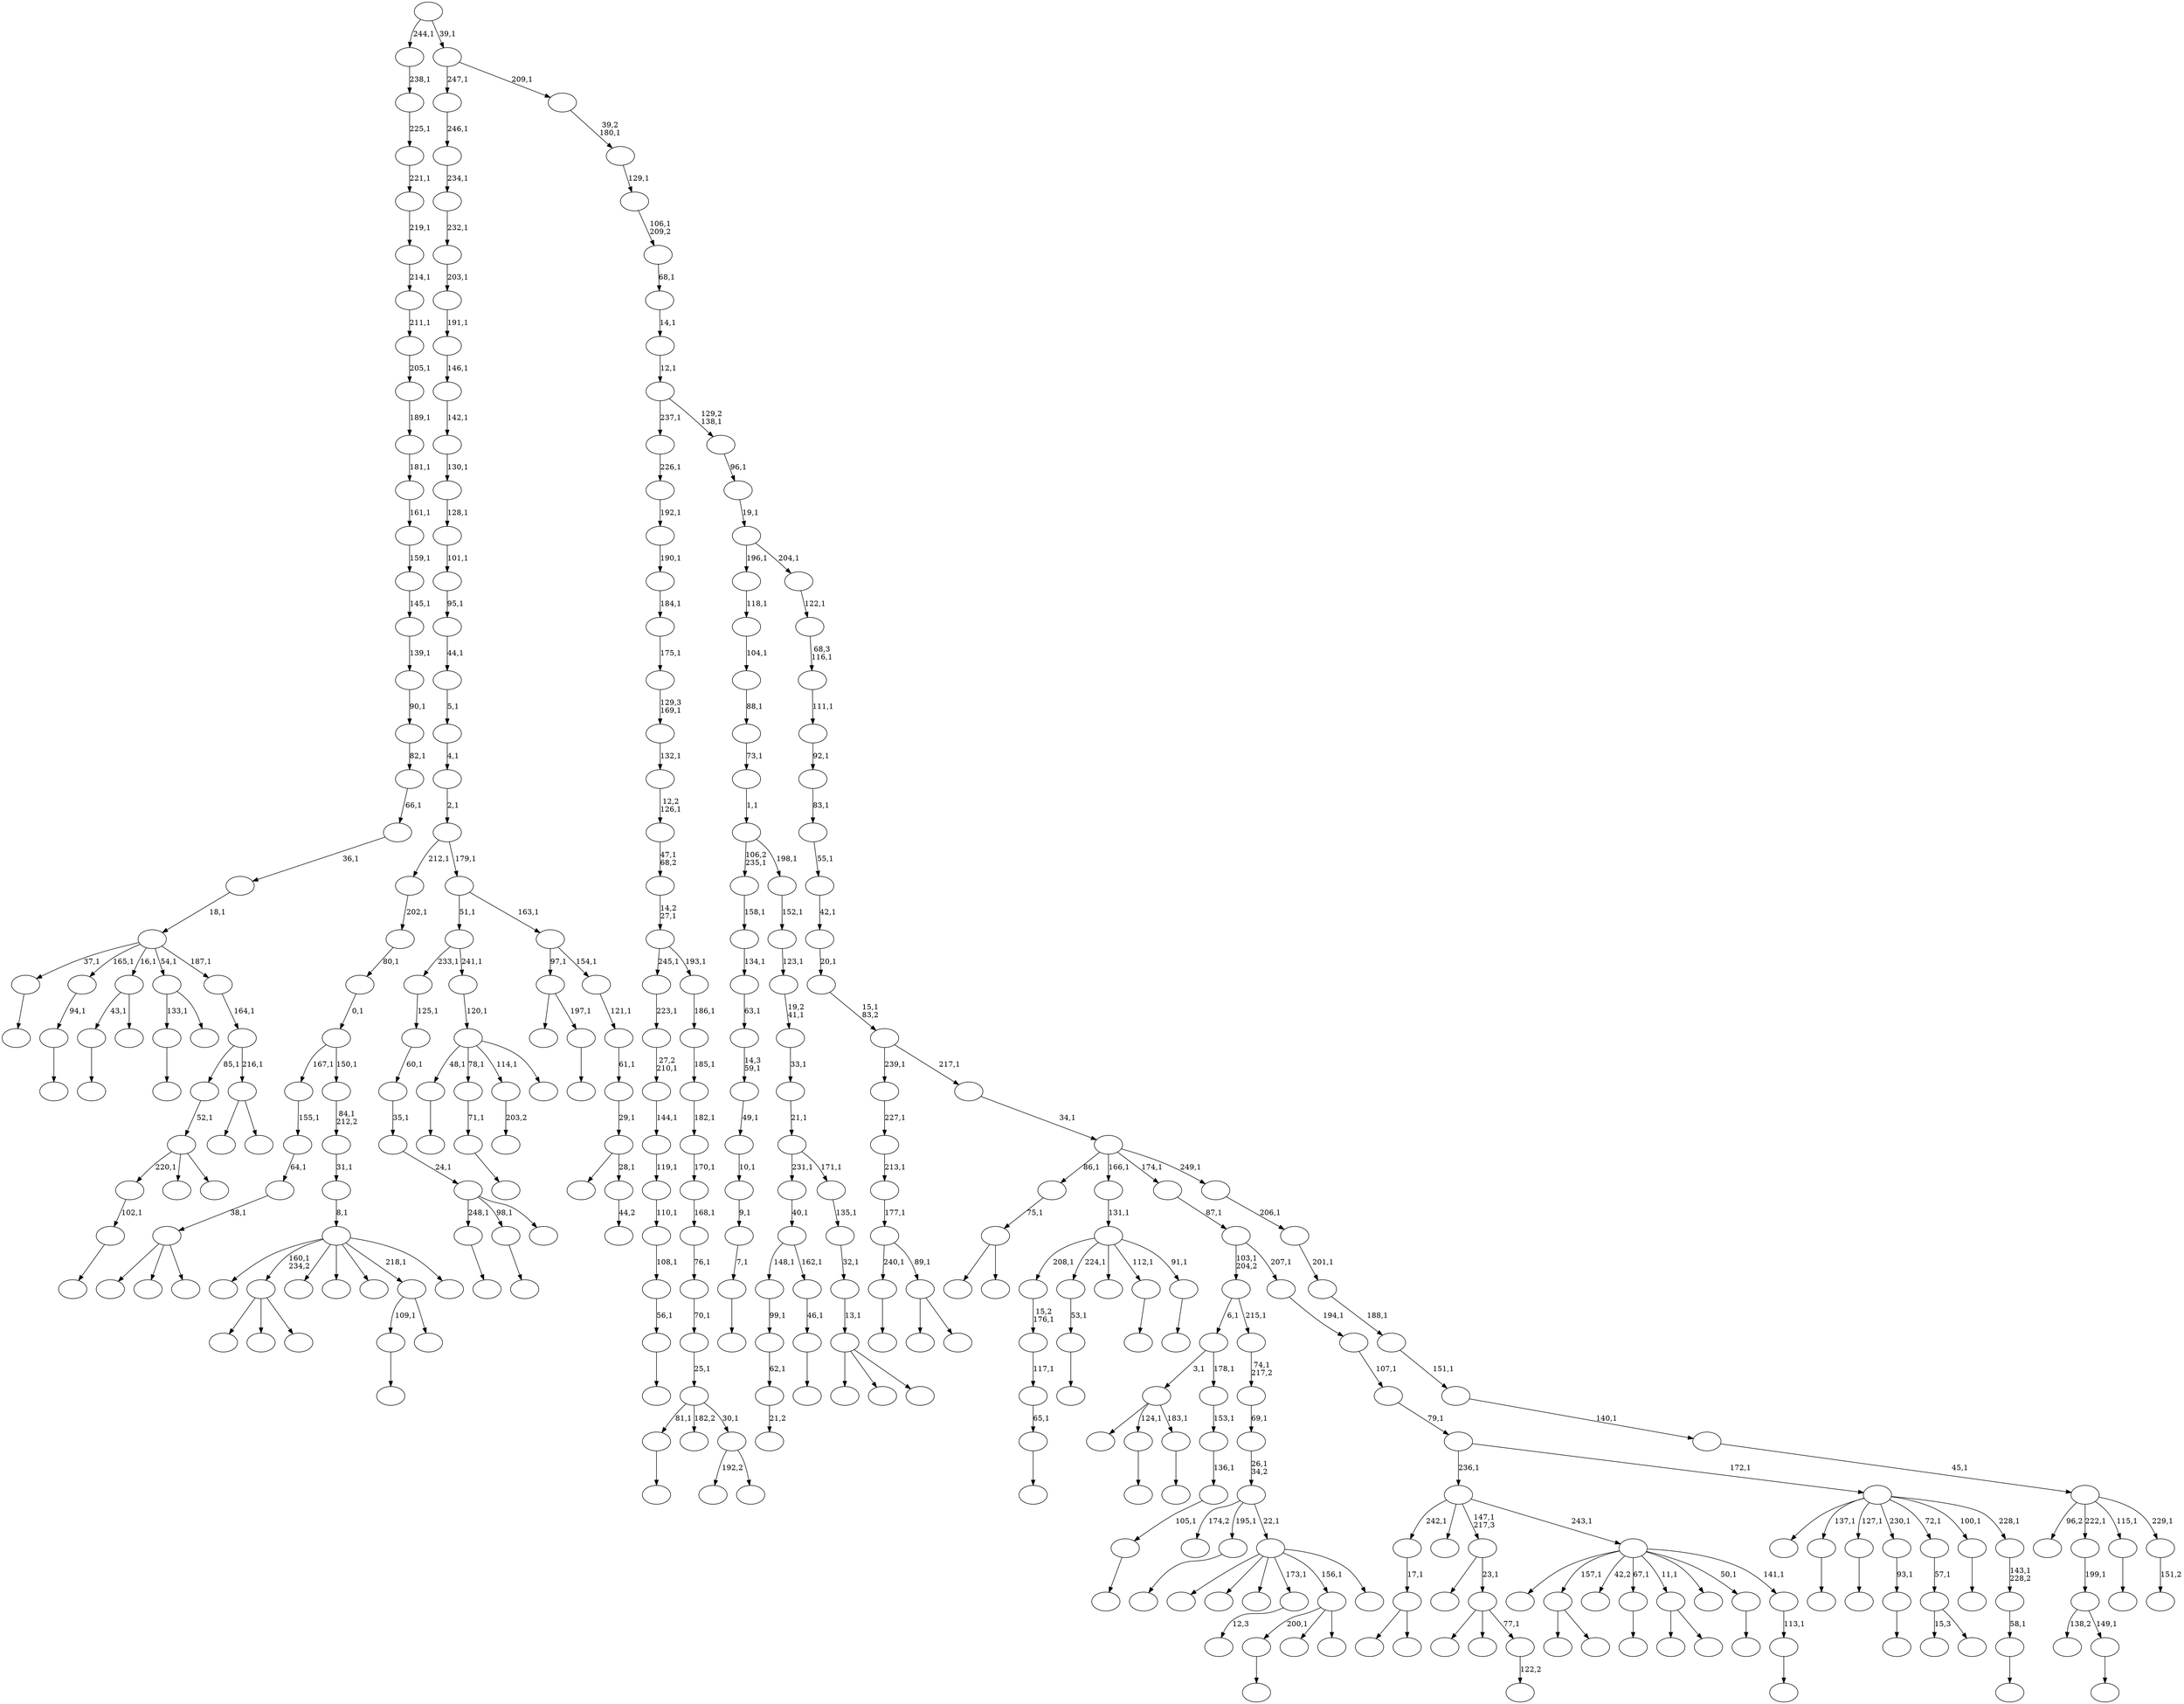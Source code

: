 digraph T {
	350 [label=""]
	349 [label=""]
	348 [label=""]
	347 [label=""]
	346 [label=""]
	345 [label=""]
	344 [label=""]
	343 [label=""]
	342 [label=""]
	341 [label=""]
	340 [label=""]
	339 [label=""]
	338 [label=""]
	337 [label=""]
	336 [label=""]
	335 [label=""]
	334 [label=""]
	333 [label=""]
	332 [label=""]
	331 [label=""]
	330 [label=""]
	329 [label=""]
	328 [label=""]
	327 [label=""]
	326 [label=""]
	325 [label=""]
	324 [label=""]
	323 [label=""]
	322 [label=""]
	321 [label=""]
	320 [label=""]
	319 [label=""]
	318 [label=""]
	317 [label=""]
	316 [label=""]
	315 [label=""]
	314 [label=""]
	313 [label=""]
	312 [label=""]
	311 [label=""]
	310 [label=""]
	309 [label=""]
	308 [label=""]
	307 [label=""]
	306 [label=""]
	305 [label=""]
	304 [label=""]
	303 [label=""]
	302 [label=""]
	301 [label=""]
	300 [label=""]
	299 [label=""]
	298 [label=""]
	297 [label=""]
	296 [label=""]
	295 [label=""]
	294 [label=""]
	293 [label=""]
	292 [label=""]
	291 [label=""]
	290 [label=""]
	289 [label=""]
	288 [label=""]
	287 [label=""]
	286 [label=""]
	285 [label=""]
	284 [label=""]
	283 [label=""]
	282 [label=""]
	281 [label=""]
	280 [label=""]
	279 [label=""]
	278 [label=""]
	277 [label=""]
	276 [label=""]
	275 [label=""]
	274 [label=""]
	273 [label=""]
	272 [label=""]
	271 [label=""]
	270 [label=""]
	269 [label=""]
	268 [label=""]
	267 [label=""]
	266 [label=""]
	265 [label=""]
	264 [label=""]
	263 [label=""]
	262 [label=""]
	261 [label=""]
	260 [label=""]
	259 [label=""]
	258 [label=""]
	257 [label=""]
	256 [label=""]
	255 [label=""]
	254 [label=""]
	253 [label=""]
	252 [label=""]
	251 [label=""]
	250 [label=""]
	249 [label=""]
	248 [label=""]
	247 [label=""]
	246 [label=""]
	245 [label=""]
	244 [label=""]
	243 [label=""]
	242 [label=""]
	241 [label=""]
	240 [label=""]
	239 [label=""]
	238 [label=""]
	237 [label=""]
	236 [label=""]
	235 [label=""]
	234 [label=""]
	233 [label=""]
	232 [label=""]
	231 [label=""]
	230 [label=""]
	229 [label=""]
	228 [label=""]
	227 [label=""]
	226 [label=""]
	225 [label=""]
	224 [label=""]
	223 [label=""]
	222 [label=""]
	221 [label=""]
	220 [label=""]
	219 [label=""]
	218 [label=""]
	217 [label=""]
	216 [label=""]
	215 [label=""]
	214 [label=""]
	213 [label=""]
	212 [label=""]
	211 [label=""]
	210 [label=""]
	209 [label=""]
	208 [label=""]
	207 [label=""]
	206 [label=""]
	205 [label=""]
	204 [label=""]
	203 [label=""]
	202 [label=""]
	201 [label=""]
	200 [label=""]
	199 [label=""]
	198 [label=""]
	197 [label=""]
	196 [label=""]
	195 [label=""]
	194 [label=""]
	193 [label=""]
	192 [label=""]
	191 [label=""]
	190 [label=""]
	189 [label=""]
	188 [label=""]
	187 [label=""]
	186 [label=""]
	185 [label=""]
	184 [label=""]
	183 [label=""]
	182 [label=""]
	181 [label=""]
	180 [label=""]
	179 [label=""]
	178 [label=""]
	177 [label=""]
	176 [label=""]
	175 [label=""]
	174 [label=""]
	173 [label=""]
	172 [label=""]
	171 [label=""]
	170 [label=""]
	169 [label=""]
	168 [label=""]
	167 [label=""]
	166 [label=""]
	165 [label=""]
	164 [label=""]
	163 [label=""]
	162 [label=""]
	161 [label=""]
	160 [label=""]
	159 [label=""]
	158 [label=""]
	157 [label=""]
	156 [label=""]
	155 [label=""]
	154 [label=""]
	153 [label=""]
	152 [label=""]
	151 [label=""]
	150 [label=""]
	149 [label=""]
	148 [label=""]
	147 [label=""]
	146 [label=""]
	145 [label=""]
	144 [label=""]
	143 [label=""]
	142 [label=""]
	141 [label=""]
	140 [label=""]
	139 [label=""]
	138 [label=""]
	137 [label=""]
	136 [label=""]
	135 [label=""]
	134 [label=""]
	133 [label=""]
	132 [label=""]
	131 [label=""]
	130 [label=""]
	129 [label=""]
	128 [label=""]
	127 [label=""]
	126 [label=""]
	125 [label=""]
	124 [label=""]
	123 [label=""]
	122 [label=""]
	121 [label=""]
	120 [label=""]
	119 [label=""]
	118 [label=""]
	117 [label=""]
	116 [label=""]
	115 [label=""]
	114 [label=""]
	113 [label=""]
	112 [label=""]
	111 [label=""]
	110 [label=""]
	109 [label=""]
	108 [label=""]
	107 [label=""]
	106 [label=""]
	105 [label=""]
	104 [label=""]
	103 [label=""]
	102 [label=""]
	101 [label=""]
	100 [label=""]
	99 [label=""]
	98 [label=""]
	97 [label=""]
	96 [label=""]
	95 [label=""]
	94 [label=""]
	93 [label=""]
	92 [label=""]
	91 [label=""]
	90 [label=""]
	89 [label=""]
	88 [label=""]
	87 [label=""]
	86 [label=""]
	85 [label=""]
	84 [label=""]
	83 [label=""]
	82 [label=""]
	81 [label=""]
	80 [label=""]
	79 [label=""]
	78 [label=""]
	77 [label=""]
	76 [label=""]
	75 [label=""]
	74 [label=""]
	73 [label=""]
	72 [label=""]
	71 [label=""]
	70 [label=""]
	69 [label=""]
	68 [label=""]
	67 [label=""]
	66 [label=""]
	65 [label=""]
	64 [label=""]
	63 [label=""]
	62 [label=""]
	61 [label=""]
	60 [label=""]
	59 [label=""]
	58 [label=""]
	57 [label=""]
	56 [label=""]
	55 [label=""]
	54 [label=""]
	53 [label=""]
	52 [label=""]
	51 [label=""]
	50 [label=""]
	49 [label=""]
	48 [label=""]
	47 [label=""]
	46 [label=""]
	45 [label=""]
	44 [label=""]
	43 [label=""]
	42 [label=""]
	41 [label=""]
	40 [label=""]
	39 [label=""]
	38 [label=""]
	37 [label=""]
	36 [label=""]
	35 [label=""]
	34 [label=""]
	33 [label=""]
	32 [label=""]
	31 [label=""]
	30 [label=""]
	29 [label=""]
	28 [label=""]
	27 [label=""]
	26 [label=""]
	25 [label=""]
	24 [label=""]
	23 [label=""]
	22 [label=""]
	21 [label=""]
	20 [label=""]
	19 [label=""]
	18 [label=""]
	17 [label=""]
	16 [label=""]
	15 [label=""]
	14 [label=""]
	13 [label=""]
	12 [label=""]
	11 [label=""]
	10 [label=""]
	9 [label=""]
	8 [label=""]
	7 [label=""]
	6 [label=""]
	5 [label=""]
	4 [label=""]
	3 [label=""]
	2 [label=""]
	1 [label=""]
	0 [label=""]
	347 -> 348 [label=""]
	346 -> 347 [label="102,1"]
	342 -> 343 [label=""]
	333 -> 334 [label=""]
	331 -> 332 [label=""]
	329 -> 330 [label=""]
	328 -> 344 [label=""]
	328 -> 333 [label="124,1"]
	328 -> 329 [label="183,1"]
	326 -> 327 [label=""]
	321 -> 322 [label=""]
	318 -> 319 [label=""]
	317 -> 318 [label="7,1"]
	316 -> 317 [label="9,1"]
	315 -> 316 [label="10,1"]
	314 -> 315 [label="49,1"]
	313 -> 314 [label="14,3\n59,1"]
	312 -> 313 [label="63,1"]
	311 -> 312 [label="134,1"]
	310 -> 311 [label="158,1"]
	308 -> 309 [label=""]
	303 -> 338 [label=""]
	303 -> 304 [label=""]
	302 -> 303 [label="17,1"]
	299 -> 300 [label=""]
	296 -> 297 [label=""]
	294 -> 295 [label=""]
	293 -> 340 [label="138,2"]
	293 -> 294 [label="149,1"]
	292 -> 293 [label="199,1"]
	289 -> 325 [label=""]
	289 -> 290 [label=""]
	286 -> 287 [label=""]
	283 -> 284 [label=""]
	280 -> 281 [label=""]
	279 -> 280 [label="65,1"]
	278 -> 279 [label="117,1"]
	277 -> 278 [label="15,2\n176,1"]
	275 -> 276 [label=""]
	272 -> 273 [label=""]
	268 -> 269 [label="21,2"]
	267 -> 268 [label="62,1"]
	266 -> 267 [label="99,1"]
	264 -> 265 [label=""]
	263 -> 264 [label="53,1"]
	261 -> 298 [label=""]
	261 -> 291 [label=""]
	261 -> 262 [label=""]
	259 -> 336 [label=""]
	259 -> 260 [label=""]
	257 -> 258 [label=""]
	256 -> 337 [label=""]
	256 -> 257 [label="197,1"]
	253 -> 254 [label=""]
	252 -> 253 [label="56,1"]
	251 -> 252 [label="108,1"]
	250 -> 251 [label="110,1"]
	249 -> 250 [label="119,1"]
	248 -> 249 [label="144,1"]
	247 -> 248 [label="27,2\n210,1"]
	246 -> 247 [label="223,1"]
	244 -> 245 [label=""]
	242 -> 243 [label=""]
	241 -> 242 [label="71,1"]
	238 -> 239 [label=""]
	237 -> 238 [label="94,1"]
	235 -> 341 [label=""]
	235 -> 271 [label=""]
	235 -> 236 [label=""]
	234 -> 235 [label="38,1"]
	233 -> 234 [label="64,1"]
	232 -> 233 [label="155,1"]
	230 -> 346 [label="220,1"]
	230 -> 320 [label=""]
	230 -> 231 [label=""]
	229 -> 230 [label="52,1"]
	225 -> 321 [label="248,1"]
	225 -> 296 [label="98,1"]
	225 -> 226 [label=""]
	224 -> 225 [label="24,1"]
	223 -> 224 [label="35,1"]
	222 -> 223 [label="60,1"]
	221 -> 222 [label="125,1"]
	218 -> 219 [label=""]
	217 -> 218 [label="105,1"]
	216 -> 217 [label="136,1"]
	215 -> 216 [label="153,1"]
	214 -> 328 [label="3,1"]
	214 -> 215 [label="178,1"]
	212 -> 213 [label=""]
	211 -> 212 [label="46,1"]
	210 -> 266 [label="148,1"]
	210 -> 211 [label="162,1"]
	209 -> 210 [label="40,1"]
	206 -> 207 [label=""]
	202 -> 203 [label=""]
	199 -> 200 [label="203,2"]
	197 -> 198 [label=""]
	195 -> 274 [label="192,2"]
	195 -> 196 [label=""]
	194 -> 308 [label="81,1"]
	194 -> 306 [label="182,2"]
	194 -> 195 [label="30,1"]
	193 -> 194 [label="25,1"]
	192 -> 193 [label="70,1"]
	191 -> 192 [label="76,1"]
	190 -> 191 [label="168,1"]
	189 -> 190 [label="170,1"]
	188 -> 189 [label="182,1"]
	187 -> 188 [label="185,1"]
	186 -> 187 [label="186,1"]
	185 -> 246 [label="245,1"]
	185 -> 186 [label="193,1"]
	184 -> 185 [label="14,2\n27,1"]
	183 -> 184 [label="47,1\n68,2"]
	182 -> 183 [label="12,2\n126,1"]
	181 -> 182 [label="132,1"]
	180 -> 181 [label="129,3\n169,1"]
	179 -> 180 [label="175,1"]
	178 -> 179 [label="184,1"]
	177 -> 178 [label="190,1"]
	176 -> 177 [label="192,1"]
	175 -> 176 [label="226,1"]
	172 -> 173 [label="12,3"]
	170 -> 171 [label=""]
	168 -> 286 [label="43,1"]
	168 -> 169 [label=""]
	166 -> 244 [label="48,1"]
	166 -> 241 [label="78,1"]
	166 -> 199 [label="114,1"]
	166 -> 167 [label=""]
	165 -> 166 [label="120,1"]
	164 -> 221 [label="233,1"]
	164 -> 165 [label="241,1"]
	162 -> 163 [label=""]
	161 -> 162 [label="93,1"]
	157 -> 174 [label=""]
	157 -> 158 [label=""]
	156 -> 157 [label="75,1"]
	154 -> 283 [label="109,1"]
	154 -> 155 [label=""]
	152 -> 305 [label=""]
	152 -> 153 [label=""]
	151 -> 170 [label="240,1"]
	151 -> 152 [label="89,1"]
	150 -> 151 [label="177,1"]
	149 -> 150 [label="213,1"]
	148 -> 149 [label="227,1"]
	146 -> 324 [label=""]
	146 -> 261 [label="160,1\n234,2"]
	146 -> 228 [label=""]
	146 -> 220 [label=""]
	146 -> 160 [label=""]
	146 -> 154 [label="218,1"]
	146 -> 147 [label=""]
	145 -> 146 [label="8,1"]
	144 -> 145 [label="31,1"]
	143 -> 144 [label="84,1\n212,2"]
	142 -> 232 [label="167,1"]
	142 -> 143 [label="150,1"]
	141 -> 142 [label="0,1"]
	140 -> 141 [label="80,1"]
	139 -> 140 [label="202,1"]
	137 -> 138 [label="122,2"]
	136 -> 345 [label=""]
	136 -> 205 [label=""]
	136 -> 137 [label="77,1"]
	135 -> 159 [label=""]
	135 -> 136 [label="23,1"]
	133 -> 342 [label="200,1"]
	133 -> 208 [label=""]
	133 -> 134 [label=""]
	131 -> 132 [label=""]
	130 -> 277 [label="208,1"]
	130 -> 263 [label="224,1"]
	130 -> 227 [label=""]
	130 -> 202 [label="112,1"]
	130 -> 131 [label="91,1"]
	129 -> 130 [label="131,1"]
	127 -> 350 [label=""]
	127 -> 335 [label=""]
	127 -> 323 [label=""]
	127 -> 172 [label="173,1"]
	127 -> 133 [label="156,1"]
	127 -> 128 [label=""]
	126 -> 255 [label="174,2"]
	126 -> 197 [label="195,1"]
	126 -> 127 [label="22,1"]
	125 -> 126 [label="26,1\n34,2"]
	124 -> 125 [label="69,1"]
	123 -> 124 [label="74,1\n217,2"]
	122 -> 214 [label="6,1"]
	122 -> 123 [label="215,1"]
	120 -> 121 [label=""]
	118 -> 119 [label=""]
	117 -> 118 [label="113,1"]
	116 -> 339 [label=""]
	116 -> 289 [label="157,1"]
	116 -> 285 [label="42,2"]
	116 -> 275 [label="67,1"]
	116 -> 259 [label="11,1"]
	116 -> 201 [label=""]
	116 -> 120 [label="50,1"]
	116 -> 117 [label="141,1"]
	115 -> 302 [label="242,1"]
	115 -> 270 [label=""]
	115 -> 135 [label="147,1\n217,3"]
	115 -> 116 [label="243,1"]
	113 -> 204 [label="15,3"]
	113 -> 114 [label=""]
	112 -> 113 [label="57,1"]
	110 -> 326 [label="133,1"]
	110 -> 111 [label=""]
	108 -> 109 [label=""]
	106 -> 107 [label=""]
	105 -> 106 [label="58,1"]
	104 -> 105 [label="143,1\n228,2"]
	103 -> 301 [label=""]
	103 -> 299 [label="137,1"]
	103 -> 272 [label="127,1"]
	103 -> 161 [label="230,1"]
	103 -> 112 [label="72,1"]
	103 -> 108 [label="100,1"]
	103 -> 104 [label="228,1"]
	102 -> 115 [label="236,1"]
	102 -> 103 [label="172,1"]
	101 -> 102 [label="79,1"]
	100 -> 101 [label="107,1"]
	99 -> 100 [label="194,1"]
	98 -> 122 [label="103,1\n204,2"]
	98 -> 99 [label="207,1"]
	97 -> 98 [label="87,1"]
	95 -> 307 [label=""]
	95 -> 282 [label=""]
	95 -> 96 [label=""]
	94 -> 95 [label="13,1"]
	93 -> 94 [label="32,1"]
	92 -> 93 [label="135,1"]
	91 -> 209 [label="231,1"]
	91 -> 92 [label="171,1"]
	90 -> 91 [label="21,1"]
	89 -> 90 [label="33,1"]
	88 -> 89 [label="19,2\n41,1"]
	87 -> 88 [label="123,1"]
	86 -> 87 [label="152,1"]
	85 -> 310 [label="106,2\n235,1"]
	85 -> 86 [label="198,1"]
	84 -> 85 [label="1,1"]
	83 -> 84 [label="73,1"]
	82 -> 83 [label="88,1"]
	81 -> 82 [label="104,1"]
	80 -> 81 [label="118,1"]
	78 -> 240 [label=""]
	78 -> 79 [label=""]
	77 -> 229 [label="85,1"]
	77 -> 78 [label="216,1"]
	76 -> 77 [label="164,1"]
	75 -> 331 [label="37,1"]
	75 -> 237 [label="165,1"]
	75 -> 168 [label="16,1"]
	75 -> 110 [label="54,1"]
	75 -> 76 [label="187,1"]
	74 -> 75 [label="18,1"]
	73 -> 74 [label="36,1"]
	72 -> 73 [label="66,1"]
	71 -> 72 [label="82,1"]
	70 -> 71 [label="90,1"]
	69 -> 70 [label="139,1"]
	68 -> 69 [label="145,1"]
	67 -> 68 [label="159,1"]
	66 -> 67 [label="161,1"]
	65 -> 66 [label="181,1"]
	64 -> 65 [label="189,1"]
	63 -> 64 [label="205,1"]
	62 -> 63 [label="211,1"]
	61 -> 62 [label="214,1"]
	60 -> 61 [label="219,1"]
	59 -> 60 [label="221,1"]
	58 -> 59 [label="225,1"]
	57 -> 58 [label="238,1"]
	55 -> 56 [label="44,2"]
	54 -> 288 [label=""]
	54 -> 55 [label="28,1"]
	53 -> 54 [label="29,1"]
	52 -> 53 [label="61,1"]
	51 -> 52 [label="121,1"]
	50 -> 256 [label="97,1"]
	50 -> 51 [label="154,1"]
	49 -> 164 [label="51,1"]
	49 -> 50 [label="163,1"]
	48 -> 139 [label="212,1"]
	48 -> 49 [label="179,1"]
	47 -> 48 [label="2,1"]
	46 -> 47 [label="4,1"]
	45 -> 46 [label="5,1"]
	44 -> 45 [label="44,1"]
	43 -> 44 [label="95,1"]
	42 -> 43 [label="101,1"]
	41 -> 42 [label="128,1"]
	40 -> 41 [label="130,1"]
	39 -> 40 [label="142,1"]
	38 -> 39 [label="146,1"]
	37 -> 38 [label="191,1"]
	36 -> 37 [label="203,1"]
	35 -> 36 [label="232,1"]
	34 -> 35 [label="234,1"]
	33 -> 34 [label="246,1"]
	31 -> 32 [label="151,2"]
	30 -> 349 [label="96,2"]
	30 -> 292 [label="222,1"]
	30 -> 206 [label="115,1"]
	30 -> 31 [label="229,1"]
	29 -> 30 [label="45,1"]
	28 -> 29 [label="140,1"]
	27 -> 28 [label="151,1"]
	26 -> 27 [label="188,1"]
	25 -> 26 [label="201,1"]
	24 -> 25 [label="206,1"]
	23 -> 156 [label="86,1"]
	23 -> 129 [label="166,1"]
	23 -> 97 [label="174,1"]
	23 -> 24 [label="249,1"]
	22 -> 23 [label="34,1"]
	21 -> 148 [label="239,1"]
	21 -> 22 [label="217,1"]
	20 -> 21 [label="15,1\n83,2"]
	19 -> 20 [label="20,1"]
	18 -> 19 [label="42,1"]
	17 -> 18 [label="55,1"]
	16 -> 17 [label="83,1"]
	15 -> 16 [label="92,1"]
	14 -> 15 [label="111,1"]
	13 -> 14 [label="68,3\n116,1"]
	12 -> 13 [label="122,1"]
	11 -> 80 [label="196,1"]
	11 -> 12 [label="204,1"]
	10 -> 11 [label="19,1"]
	9 -> 10 [label="96,1"]
	8 -> 175 [label="237,1"]
	8 -> 9 [label="129,2\n138,1"]
	7 -> 8 [label="12,1"]
	6 -> 7 [label="14,1"]
	5 -> 6 [label="68,1"]
	4 -> 5 [label="106,1\n209,2"]
	3 -> 4 [label="129,1"]
	2 -> 3 [label="39,2\n180,1"]
	1 -> 33 [label="247,1"]
	1 -> 2 [label="209,1"]
	0 -> 57 [label="244,1"]
	0 -> 1 [label="39,1"]
}
